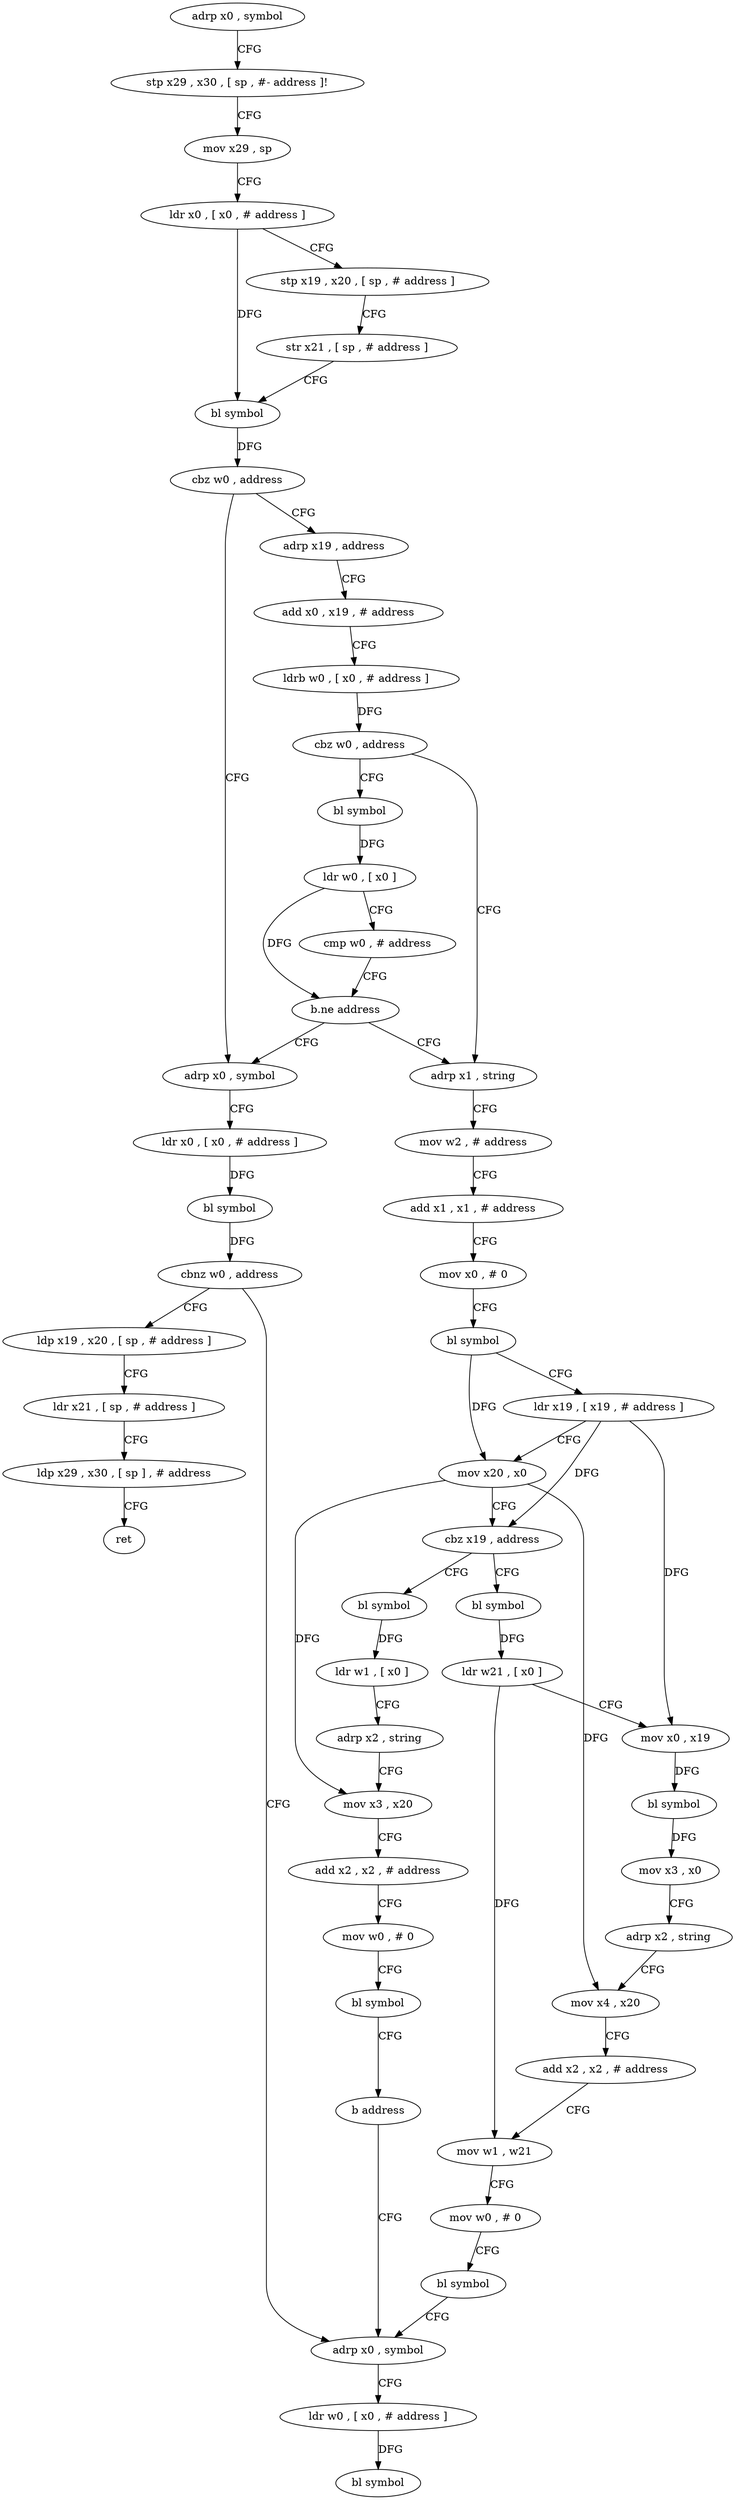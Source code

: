 digraph "func" {
"4294096" [label = "adrp x0 , symbol" ]
"4294100" [label = "stp x29 , x30 , [ sp , #- address ]!" ]
"4294104" [label = "mov x29 , sp" ]
"4294108" [label = "ldr x0 , [ x0 , # address ]" ]
"4294112" [label = "stp x19 , x20 , [ sp , # address ]" ]
"4294116" [label = "str x21 , [ sp , # address ]" ]
"4294120" [label = "bl symbol" ]
"4294124" [label = "cbz w0 , address" ]
"4294160" [label = "adrp x0 , symbol" ]
"4294128" [label = "adrp x19 , address" ]
"4294164" [label = "ldr x0 , [ x0 , # address ]" ]
"4294168" [label = "bl symbol" ]
"4294172" [label = "cbnz w0 , address" ]
"4294268" [label = "adrp x0 , symbol" ]
"4294176" [label = "ldp x19 , x20 , [ sp , # address ]" ]
"4294132" [label = "add x0 , x19 , # address" ]
"4294136" [label = "ldrb w0 , [ x0 , # address ]" ]
"4294140" [label = "cbz w0 , address" ]
"4294192" [label = "adrp x1 , string" ]
"4294144" [label = "bl symbol" ]
"4294272" [label = "ldr w0 , [ x0 , # address ]" ]
"4294276" [label = "bl symbol" ]
"4294180" [label = "ldr x21 , [ sp , # address ]" ]
"4294184" [label = "ldp x29 , x30 , [ sp ] , # address" ]
"4294188" [label = "ret" ]
"4294196" [label = "mov w2 , # address" ]
"4294200" [label = "add x1 , x1 , # address" ]
"4294204" [label = "mov x0 , # 0" ]
"4294208" [label = "bl symbol" ]
"4294212" [label = "ldr x19 , [ x19 , # address ]" ]
"4294216" [label = "mov x20 , x0" ]
"4294220" [label = "cbz x19 , address" ]
"4294280" [label = "bl symbol" ]
"4294224" [label = "bl symbol" ]
"4294148" [label = "ldr w0 , [ x0 ]" ]
"4294152" [label = "cmp w0 , # address" ]
"4294156" [label = "b.ne address" ]
"4294284" [label = "ldr w1 , [ x0 ]" ]
"4294288" [label = "adrp x2 , string" ]
"4294292" [label = "mov x3 , x20" ]
"4294296" [label = "add x2 , x2 , # address" ]
"4294300" [label = "mov w0 , # 0" ]
"4294304" [label = "bl symbol" ]
"4294308" [label = "b address" ]
"4294228" [label = "ldr w21 , [ x0 ]" ]
"4294232" [label = "mov x0 , x19" ]
"4294236" [label = "bl symbol" ]
"4294240" [label = "mov x3 , x0" ]
"4294244" [label = "adrp x2 , string" ]
"4294248" [label = "mov x4 , x20" ]
"4294252" [label = "add x2 , x2 , # address" ]
"4294256" [label = "mov w1 , w21" ]
"4294260" [label = "mov w0 , # 0" ]
"4294264" [label = "bl symbol" ]
"4294096" -> "4294100" [ label = "CFG" ]
"4294100" -> "4294104" [ label = "CFG" ]
"4294104" -> "4294108" [ label = "CFG" ]
"4294108" -> "4294112" [ label = "CFG" ]
"4294108" -> "4294120" [ label = "DFG" ]
"4294112" -> "4294116" [ label = "CFG" ]
"4294116" -> "4294120" [ label = "CFG" ]
"4294120" -> "4294124" [ label = "DFG" ]
"4294124" -> "4294160" [ label = "CFG" ]
"4294124" -> "4294128" [ label = "CFG" ]
"4294160" -> "4294164" [ label = "CFG" ]
"4294128" -> "4294132" [ label = "CFG" ]
"4294164" -> "4294168" [ label = "DFG" ]
"4294168" -> "4294172" [ label = "DFG" ]
"4294172" -> "4294268" [ label = "CFG" ]
"4294172" -> "4294176" [ label = "CFG" ]
"4294268" -> "4294272" [ label = "CFG" ]
"4294176" -> "4294180" [ label = "CFG" ]
"4294132" -> "4294136" [ label = "CFG" ]
"4294136" -> "4294140" [ label = "DFG" ]
"4294140" -> "4294192" [ label = "CFG" ]
"4294140" -> "4294144" [ label = "CFG" ]
"4294192" -> "4294196" [ label = "CFG" ]
"4294144" -> "4294148" [ label = "DFG" ]
"4294272" -> "4294276" [ label = "DFG" ]
"4294180" -> "4294184" [ label = "CFG" ]
"4294184" -> "4294188" [ label = "CFG" ]
"4294196" -> "4294200" [ label = "CFG" ]
"4294200" -> "4294204" [ label = "CFG" ]
"4294204" -> "4294208" [ label = "CFG" ]
"4294208" -> "4294212" [ label = "CFG" ]
"4294208" -> "4294216" [ label = "DFG" ]
"4294212" -> "4294216" [ label = "CFG" ]
"4294212" -> "4294220" [ label = "DFG" ]
"4294212" -> "4294232" [ label = "DFG" ]
"4294216" -> "4294220" [ label = "CFG" ]
"4294216" -> "4294292" [ label = "DFG" ]
"4294216" -> "4294248" [ label = "DFG" ]
"4294220" -> "4294280" [ label = "CFG" ]
"4294220" -> "4294224" [ label = "CFG" ]
"4294280" -> "4294284" [ label = "DFG" ]
"4294224" -> "4294228" [ label = "DFG" ]
"4294148" -> "4294152" [ label = "CFG" ]
"4294148" -> "4294156" [ label = "DFG" ]
"4294152" -> "4294156" [ label = "CFG" ]
"4294156" -> "4294192" [ label = "CFG" ]
"4294156" -> "4294160" [ label = "CFG" ]
"4294284" -> "4294288" [ label = "CFG" ]
"4294288" -> "4294292" [ label = "CFG" ]
"4294292" -> "4294296" [ label = "CFG" ]
"4294296" -> "4294300" [ label = "CFG" ]
"4294300" -> "4294304" [ label = "CFG" ]
"4294304" -> "4294308" [ label = "CFG" ]
"4294308" -> "4294268" [ label = "CFG" ]
"4294228" -> "4294232" [ label = "CFG" ]
"4294228" -> "4294256" [ label = "DFG" ]
"4294232" -> "4294236" [ label = "DFG" ]
"4294236" -> "4294240" [ label = "DFG" ]
"4294240" -> "4294244" [ label = "CFG" ]
"4294244" -> "4294248" [ label = "CFG" ]
"4294248" -> "4294252" [ label = "CFG" ]
"4294252" -> "4294256" [ label = "CFG" ]
"4294256" -> "4294260" [ label = "CFG" ]
"4294260" -> "4294264" [ label = "CFG" ]
"4294264" -> "4294268" [ label = "CFG" ]
}
